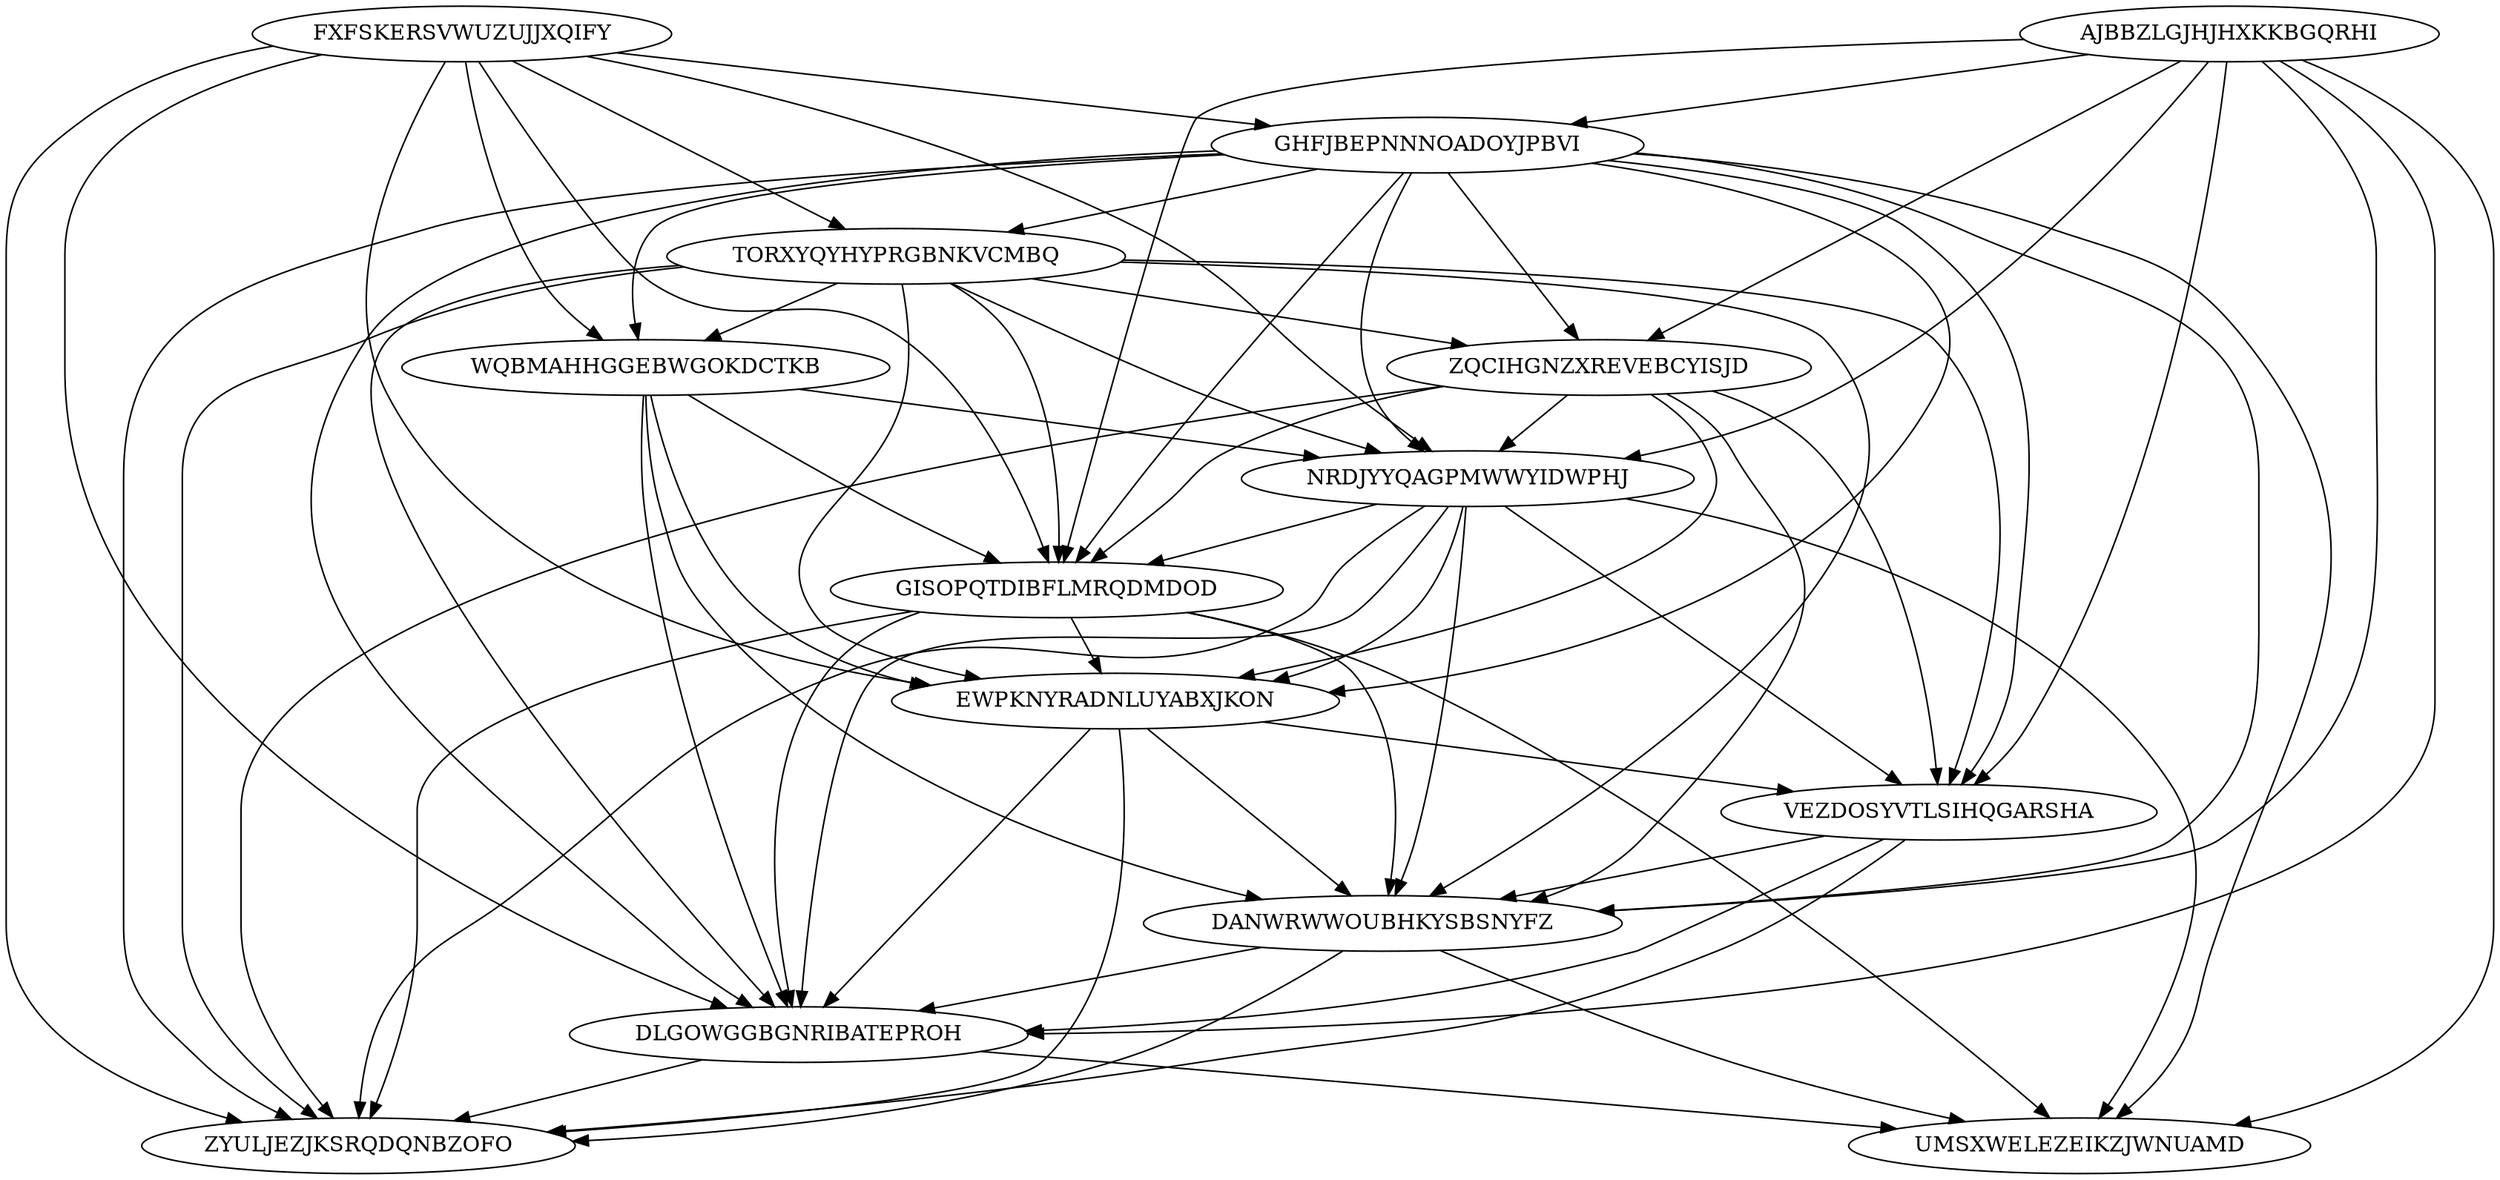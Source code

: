 digraph N14M71 {
	AJBBZLGJHJHXKKBGQRHI	[Weight=12];
	FXFSKERSVWUZUJJXQIFY	[Weight=16];
	GHFJBEPNNNOADOYJPBVI	[Weight=17];
	TORXYQYHYPRGBNKVCMBQ	[Weight=12];
	ZQCIHGNZXREVEBCYISJD	[Weight=13];
	WQBMAHHGGEBWGOKDCTKB	[Weight=15];
	NRDJYYQAGPMWWYIDWPHJ	[Weight=15];
	GISOPQTDIBFLMRQDMDOD	[Weight=16];
	EWPKNYRADNLUYABXJKON	[Weight=18];
	VEZDOSYVTLSIHQGARSHA	[Weight=10];
	DANWRWWOUBHKYSBSNYFZ	[Weight=17];
	DLGOWGGBGNRIBATEPROH	[Weight=18];
	ZYULJEZJKSRQDQNBZOFO	[Weight=17];
	UMSXWELEZEIKZJWNUAMD	[Weight=16];
	EWPKNYRADNLUYABXJKON -> VEZDOSYVTLSIHQGARSHA [Weight=12];
	ZQCIHGNZXREVEBCYISJD -> NRDJYYQAGPMWWYIDWPHJ [Weight=14];
	DANWRWWOUBHKYSBSNYFZ -> ZYULJEZJKSRQDQNBZOFO [Weight=15];
	FXFSKERSVWUZUJJXQIFY -> GHFJBEPNNNOADOYJPBVI [Weight=12];
	NRDJYYQAGPMWWYIDWPHJ -> GISOPQTDIBFLMRQDMDOD [Weight=12];
	NRDJYYQAGPMWWYIDWPHJ -> DANWRWWOUBHKYSBSNYFZ [Weight=16];
	AJBBZLGJHJHXKKBGQRHI -> GISOPQTDIBFLMRQDMDOD [Weight=12];
	GHFJBEPNNNOADOYJPBVI -> ZQCIHGNZXREVEBCYISJD [Weight=17];
	WQBMAHHGGEBWGOKDCTKB -> EWPKNYRADNLUYABXJKON [Weight=10];
	GHFJBEPNNNOADOYJPBVI -> EWPKNYRADNLUYABXJKON [Weight=13];
	ZQCIHGNZXREVEBCYISJD -> GISOPQTDIBFLMRQDMDOD [Weight=13];
	GHFJBEPNNNOADOYJPBVI -> DLGOWGGBGNRIBATEPROH [Weight=13];
	TORXYQYHYPRGBNKVCMBQ -> ZYULJEZJKSRQDQNBZOFO [Weight=15];
	NRDJYYQAGPMWWYIDWPHJ -> ZYULJEZJKSRQDQNBZOFO [Weight=17];
	GHFJBEPNNNOADOYJPBVI -> GISOPQTDIBFLMRQDMDOD [Weight=10];
	TORXYQYHYPRGBNKVCMBQ -> EWPKNYRADNLUYABXJKON [Weight=19];
	DANWRWWOUBHKYSBSNYFZ -> DLGOWGGBGNRIBATEPROH [Weight=11];
	ZQCIHGNZXREVEBCYISJD -> EWPKNYRADNLUYABXJKON [Weight=16];
	NRDJYYQAGPMWWYIDWPHJ -> DLGOWGGBGNRIBATEPROH [Weight=14];
	GHFJBEPNNNOADOYJPBVI -> NRDJYYQAGPMWWYIDWPHJ [Weight=13];
	GISOPQTDIBFLMRQDMDOD -> UMSXWELEZEIKZJWNUAMD [Weight=19];
	GISOPQTDIBFLMRQDMDOD -> DLGOWGGBGNRIBATEPROH [Weight=11];
	ZQCIHGNZXREVEBCYISJD -> VEZDOSYVTLSIHQGARSHA [Weight=18];
	GISOPQTDIBFLMRQDMDOD -> EWPKNYRADNLUYABXJKON [Weight=14];
	FXFSKERSVWUZUJJXQIFY -> DLGOWGGBGNRIBATEPROH [Weight=16];
	VEZDOSYVTLSIHQGARSHA -> DLGOWGGBGNRIBATEPROH [Weight=13];
	AJBBZLGJHJHXKKBGQRHI -> ZQCIHGNZXREVEBCYISJD [Weight=10];
	TORXYQYHYPRGBNKVCMBQ -> ZQCIHGNZXREVEBCYISJD [Weight=19];
	GISOPQTDIBFLMRQDMDOD -> DANWRWWOUBHKYSBSNYFZ [Weight=14];
	WQBMAHHGGEBWGOKDCTKB -> NRDJYYQAGPMWWYIDWPHJ [Weight=19];
	GHFJBEPNNNOADOYJPBVI -> VEZDOSYVTLSIHQGARSHA [Weight=13];
	VEZDOSYVTLSIHQGARSHA -> ZYULJEZJKSRQDQNBZOFO [Weight=14];
	GHFJBEPNNNOADOYJPBVI -> TORXYQYHYPRGBNKVCMBQ [Weight=11];
	FXFSKERSVWUZUJJXQIFY -> WQBMAHHGGEBWGOKDCTKB [Weight=11];
	EWPKNYRADNLUYABXJKON -> ZYULJEZJKSRQDQNBZOFO [Weight=10];
	TORXYQYHYPRGBNKVCMBQ -> WQBMAHHGGEBWGOKDCTKB [Weight=19];
	GHFJBEPNNNOADOYJPBVI -> UMSXWELEZEIKZJWNUAMD [Weight=12];
	FXFSKERSVWUZUJJXQIFY -> GISOPQTDIBFLMRQDMDOD [Weight=15];
	FXFSKERSVWUZUJJXQIFY -> TORXYQYHYPRGBNKVCMBQ [Weight=15];
	EWPKNYRADNLUYABXJKON -> DLGOWGGBGNRIBATEPROH [Weight=12];
	TORXYQYHYPRGBNKVCMBQ -> GISOPQTDIBFLMRQDMDOD [Weight=11];
	TORXYQYHYPRGBNKVCMBQ -> DLGOWGGBGNRIBATEPROH [Weight=19];
	GISOPQTDIBFLMRQDMDOD -> ZYULJEZJKSRQDQNBZOFO [Weight=19];
	AJBBZLGJHJHXKKBGQRHI -> DANWRWWOUBHKYSBSNYFZ [Weight=10];
	FXFSKERSVWUZUJJXQIFY -> EWPKNYRADNLUYABXJKON [Weight=11];
	WQBMAHHGGEBWGOKDCTKB -> DLGOWGGBGNRIBATEPROH [Weight=14];
	GHFJBEPNNNOADOYJPBVI -> ZYULJEZJKSRQDQNBZOFO [Weight=17];
	TORXYQYHYPRGBNKVCMBQ -> DANWRWWOUBHKYSBSNYFZ [Weight=12];
	WQBMAHHGGEBWGOKDCTKB -> GISOPQTDIBFLMRQDMDOD [Weight=10];
	GHFJBEPNNNOADOYJPBVI -> WQBMAHHGGEBWGOKDCTKB [Weight=10];
	TORXYQYHYPRGBNKVCMBQ -> NRDJYYQAGPMWWYIDWPHJ [Weight=15];
	FXFSKERSVWUZUJJXQIFY -> ZYULJEZJKSRQDQNBZOFO [Weight=15];
	ZQCIHGNZXREVEBCYISJD -> ZYULJEZJKSRQDQNBZOFO [Weight=18];
	AJBBZLGJHJHXKKBGQRHI -> VEZDOSYVTLSIHQGARSHA [Weight=13];
	ZQCIHGNZXREVEBCYISJD -> DANWRWWOUBHKYSBSNYFZ [Weight=20];
	WQBMAHHGGEBWGOKDCTKB -> DANWRWWOUBHKYSBSNYFZ [Weight=15];
	EWPKNYRADNLUYABXJKON -> DANWRWWOUBHKYSBSNYFZ [Weight=16];
	DLGOWGGBGNRIBATEPROH -> UMSXWELEZEIKZJWNUAMD [Weight=15];
	DANWRWWOUBHKYSBSNYFZ -> UMSXWELEZEIKZJWNUAMD [Weight=20];
	NRDJYYQAGPMWWYIDWPHJ -> VEZDOSYVTLSIHQGARSHA [Weight=16];
	TORXYQYHYPRGBNKVCMBQ -> VEZDOSYVTLSIHQGARSHA [Weight=12];
	AJBBZLGJHJHXKKBGQRHI -> GHFJBEPNNNOADOYJPBVI [Weight=12];
	NRDJYYQAGPMWWYIDWPHJ -> EWPKNYRADNLUYABXJKON [Weight=13];
	VEZDOSYVTLSIHQGARSHA -> DANWRWWOUBHKYSBSNYFZ [Weight=17];
	DLGOWGGBGNRIBATEPROH -> ZYULJEZJKSRQDQNBZOFO [Weight=16];
	NRDJYYQAGPMWWYIDWPHJ -> UMSXWELEZEIKZJWNUAMD [Weight=19];
	AJBBZLGJHJHXKKBGQRHI -> UMSXWELEZEIKZJWNUAMD [Weight=14];
	AJBBZLGJHJHXKKBGQRHI -> DLGOWGGBGNRIBATEPROH [Weight=16];
	GHFJBEPNNNOADOYJPBVI -> DANWRWWOUBHKYSBSNYFZ [Weight=15];
	FXFSKERSVWUZUJJXQIFY -> NRDJYYQAGPMWWYIDWPHJ [Weight=14];
	AJBBZLGJHJHXKKBGQRHI -> NRDJYYQAGPMWWYIDWPHJ [Weight=13];
}
